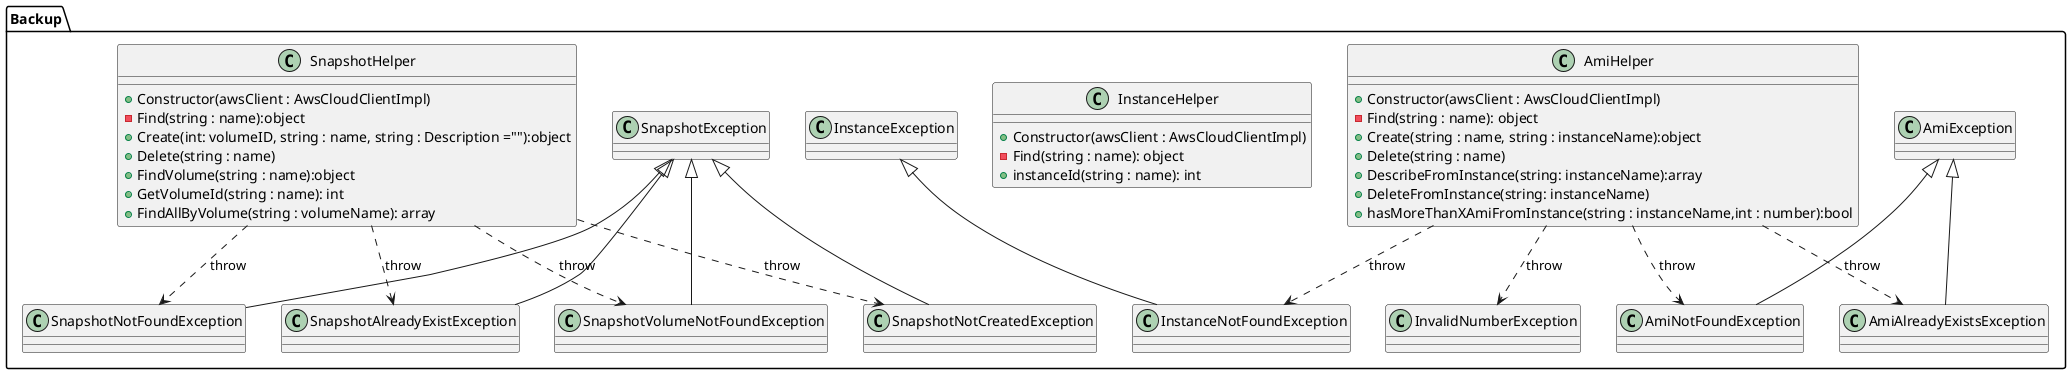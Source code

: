 @startuml
'https://plantuml.com/class-diagram

package "Backup"{
    'classes and interfaces
    class AmiHelper{
        +Constructor(awsClient : AwsCloudClientImpl)
        -Find(string : name): object
        +Create(string : name, string : instanceName):object
        +Delete(string : name)
        +DescribeFromInstance(string: instanceName):array
        +DeleteFromInstance(string: instanceName)
        +hasMoreThanXAmiFromInstance(string : instanceName,int : number):bool
    }

    class SnapshotHelper{
        +Constructor(awsClient : AwsCloudClientImpl)
        -Find(string : name):object
        +Create(int: volumeID, string : name, string : Description =""):object
        +Delete(string : name)
        +FindVolume(string : name):object
        +GetVolumeId(string : name): int
        +FindAllByVolume(string : volumeName): array
    }

    class InstanceHelper{
        +Constructor(awsClient : AwsCloudClientImpl)
        -Find(string : name): object
        +instanceId(string : name): int

    }

    class AmiException{}
    class AmiAlreadyExistsException{}
    class AmiNotFoundException{}

    class SnapshotException{}
    class SnapshotNotFoundException{}
    class SnapshotAlreadyExistException{}
    class SnapshotNotCreatedException{}
    class SnapshotVolumeNotFoundException{}

    class InstanceException
    class InstanceNotFoundException

    class InvalidNumberException

    'relations

    AmiException <|-- AmiAlreadyExistsException
    AmiException <|-- AmiNotFoundException
    InstanceException <|-- InstanceNotFoundException

    AmiHelper ..> AmiAlreadyExistsException :throw
    AmiHelper ..> AmiNotFoundException :throw
    AmiHelper ..> InstanceNotFoundException :throw
    AmiHelper ..> InvalidNumberException :throw


    SnapshotException <|-- SnapshotNotFoundException
    SnapshotException <|-- SnapshotAlreadyExistException
    SnapshotException <|-- SnapshotNotCreatedException
    SnapshotException <|-- SnapshotVolumeNotFoundException

    SnapshotHelper ..> SnapshotNotCreatedException :throw
    SnapshotHelper ..> SnapshotVolumeNotFoundException :throw
    SnapshotHelper ..> SnapshotAlreadyExistException :throw
    SnapshotHelper ..> SnapshotNotFoundException :throw

@enduml
